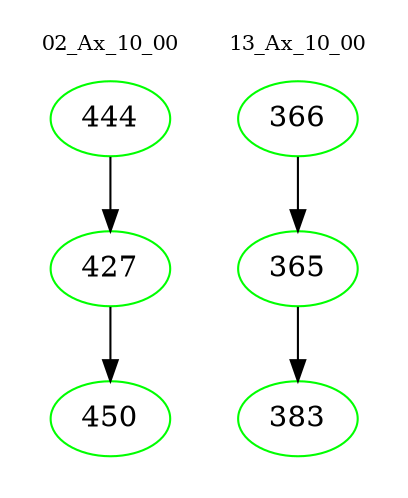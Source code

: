 digraph{
subgraph cluster_0 {
color = white
label = "02_Ax_10_00";
fontsize=10;
T0_444 [label="444", color="green"]
T0_444 -> T0_427 [color="black"]
T0_427 [label="427", color="green"]
T0_427 -> T0_450 [color="black"]
T0_450 [label="450", color="green"]
}
subgraph cluster_1 {
color = white
label = "13_Ax_10_00";
fontsize=10;
T1_366 [label="366", color="green"]
T1_366 -> T1_365 [color="black"]
T1_365 [label="365", color="green"]
T1_365 -> T1_383 [color="black"]
T1_383 [label="383", color="green"]
}
}
